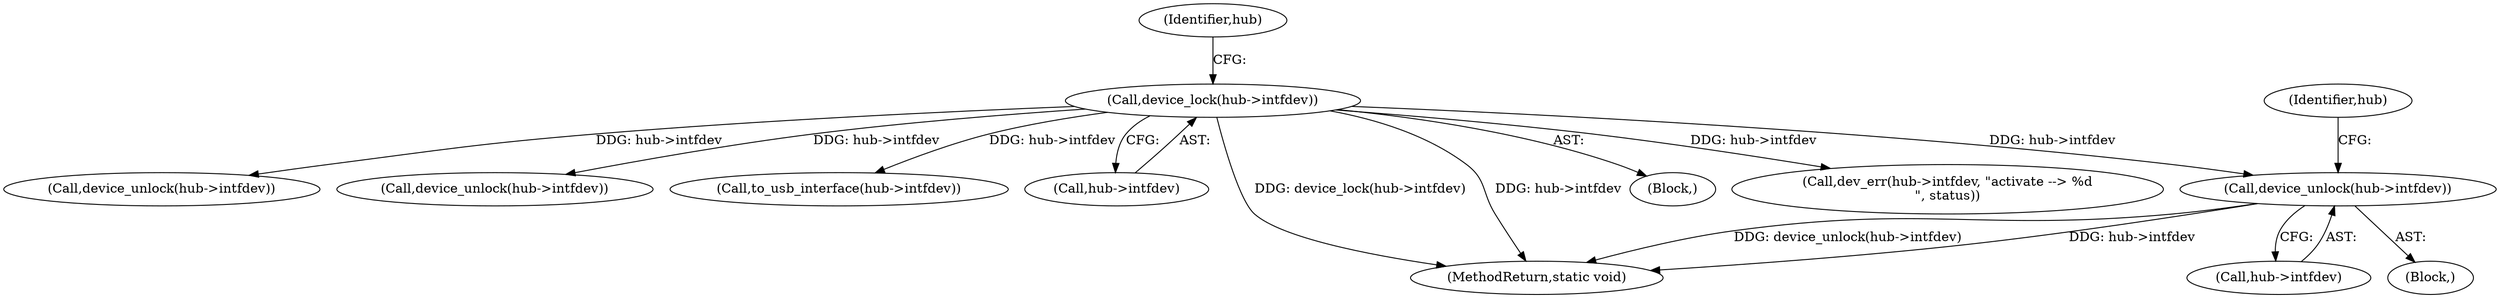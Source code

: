 digraph "0_linux_e50293ef9775c5f1cf3fcc093037dd6a8c5684ea@pointer" {
"1000158" [label="(Call,device_unlock(hub->intfdev))"];
"1000149" [label="(Call,device_lock(hub->intfdev))"];
"1000582" [label="(Call,device_unlock(hub->intfdev))"];
"1000157" [label="(Block,)"];
"1000155" [label="(Identifier,hub)"];
"1000158" [label="(Call,device_unlock(hub->intfdev))"];
"1000646" [label="(Call,device_unlock(hub->intfdev))"];
"1000634" [label="(Call,to_usb_interface(hub->intfdev))"];
"1000150" [label="(Call,hub->intfdev)"];
"1000149" [label="(Call,device_lock(hub->intfdev))"];
"1000656" [label="(MethodReturn,static void)"];
"1000159" [label="(Call,hub->intfdev)"];
"1000165" [label="(Identifier,hub)"];
"1000148" [label="(Block,)"];
"1000608" [label="(Call,dev_err(hub->intfdev, \"activate --> %d\n\", status))"];
"1000158" -> "1000157"  [label="AST: "];
"1000158" -> "1000159"  [label="CFG: "];
"1000159" -> "1000158"  [label="AST: "];
"1000165" -> "1000158"  [label="CFG: "];
"1000158" -> "1000656"  [label="DDG: hub->intfdev"];
"1000158" -> "1000656"  [label="DDG: device_unlock(hub->intfdev)"];
"1000149" -> "1000158"  [label="DDG: hub->intfdev"];
"1000149" -> "1000148"  [label="AST: "];
"1000149" -> "1000150"  [label="CFG: "];
"1000150" -> "1000149"  [label="AST: "];
"1000155" -> "1000149"  [label="CFG: "];
"1000149" -> "1000656"  [label="DDG: device_lock(hub->intfdev)"];
"1000149" -> "1000656"  [label="DDG: hub->intfdev"];
"1000149" -> "1000582"  [label="DDG: hub->intfdev"];
"1000149" -> "1000608"  [label="DDG: hub->intfdev"];
"1000149" -> "1000634"  [label="DDG: hub->intfdev"];
"1000149" -> "1000646"  [label="DDG: hub->intfdev"];
}
